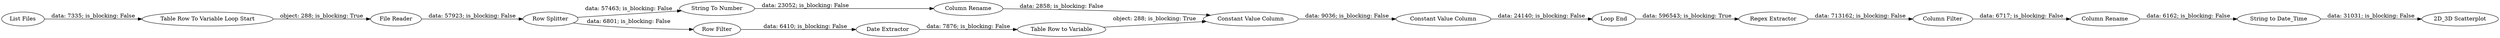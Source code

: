 digraph {
	"-7481351743711206392_26" [label="Regex Extractor"]
	"-7481351743711206392_3" [label="Table Row To Variable Loop Start"]
	"-7481351743711206392_28" [label="Column Rename"]
	"-7481351743711206392_19" [label="String To Number"]
	"-7481351743711206392_14" [label="Constant Value Column"]
	"-7481351743711206392_16" [label="Table Row to Variable"]
	"-7481351743711206392_18" [label="Loop End"]
	"-7481351743711206392_23" [label="2D_3D Scatterplot"]
	"-7481351743711206392_27" [label="Column Filter"]
	"-7481351743711206392_2" [label="File Reader"]
	"-7481351743711206392_1" [label="List Files"]
	"-7481351743711206392_10" [label="Row Filter"]
	"-7481351743711206392_13" [label="Date Extractor"]
	"-7481351743711206392_25" [label="Constant Value Column"]
	"-7481351743711206392_17" [label="Column Rename"]
	"-7481351743711206392_8" [label="Row Splitter"]
	"-7481351743711206392_24" [label="String to Date_Time"]
	"-7481351743711206392_19" -> "-7481351743711206392_17" [label="data: 23052; is_blocking: False"]
	"-7481351743711206392_27" -> "-7481351743711206392_28" [label="data: 6717; is_blocking: False"]
	"-7481351743711206392_16" -> "-7481351743711206392_14" [label="object: 288; is_blocking: True"]
	"-7481351743711206392_13" -> "-7481351743711206392_16" [label="data: 7876; is_blocking: False"]
	"-7481351743711206392_14" -> "-7481351743711206392_25" [label="data: 9036; is_blocking: False"]
	"-7481351743711206392_24" -> "-7481351743711206392_23" [label="data: 31031; is_blocking: False"]
	"-7481351743711206392_1" -> "-7481351743711206392_3" [label="data: 7335; is_blocking: False"]
	"-7481351743711206392_17" -> "-7481351743711206392_14" [label="data: 2858; is_blocking: False"]
	"-7481351743711206392_3" -> "-7481351743711206392_2" [label="object: 288; is_blocking: True"]
	"-7481351743711206392_10" -> "-7481351743711206392_13" [label="data: 6410; is_blocking: False"]
	"-7481351743711206392_28" -> "-7481351743711206392_24" [label="data: 6162; is_blocking: False"]
	"-7481351743711206392_18" -> "-7481351743711206392_26" [label="data: 596543; is_blocking: True"]
	"-7481351743711206392_26" -> "-7481351743711206392_27" [label="data: 713162; is_blocking: False"]
	"-7481351743711206392_2" -> "-7481351743711206392_8" [label="data: 57923; is_blocking: False"]
	"-7481351743711206392_25" -> "-7481351743711206392_18" [label="data: 24140; is_blocking: False"]
	"-7481351743711206392_8" -> "-7481351743711206392_19" [label="data: 57463; is_blocking: False"]
	"-7481351743711206392_8" -> "-7481351743711206392_10" [label="data: 6801; is_blocking: False"]
	rankdir=LR
}
